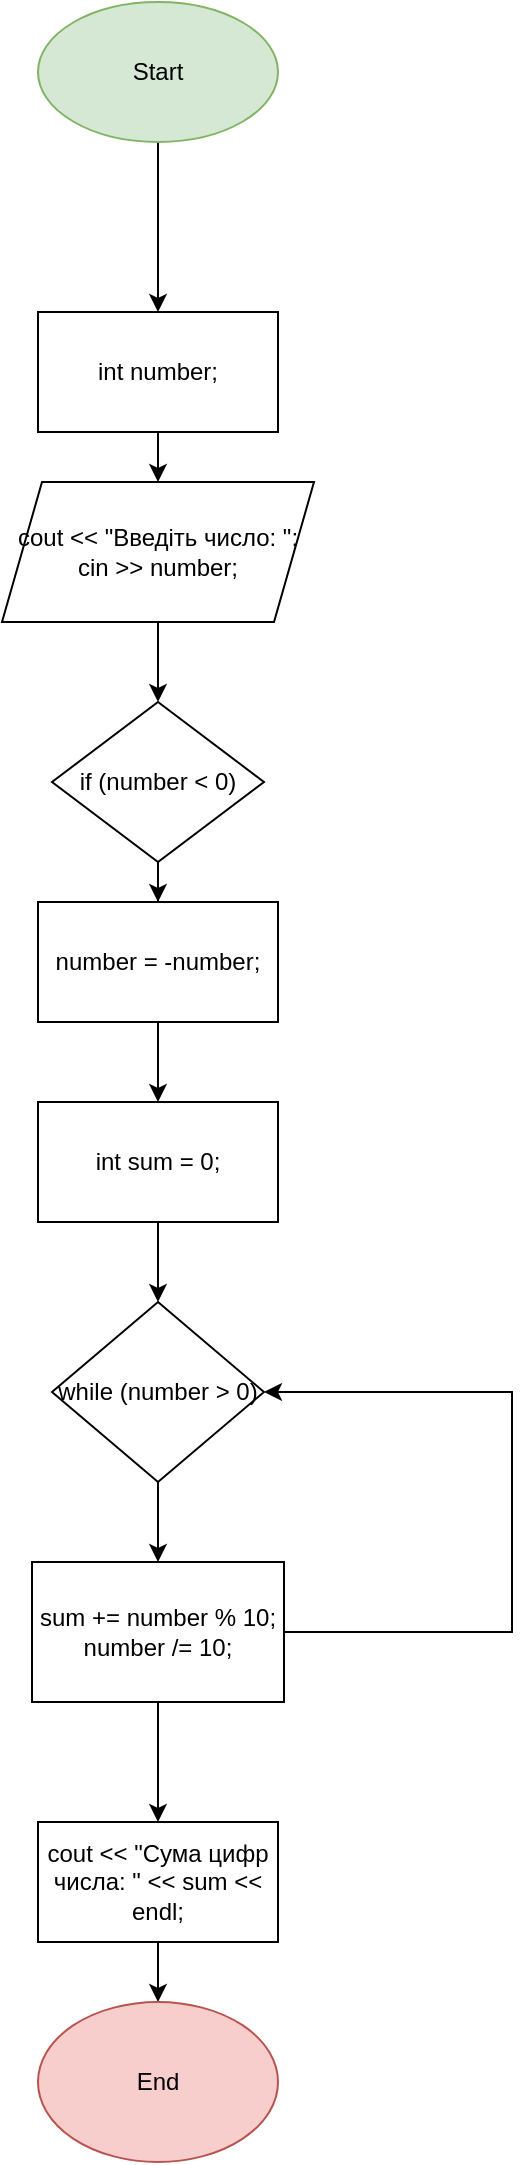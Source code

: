 <mxfile version="24.9.3">
  <diagram name="Сторінка-1" id="VE9j6jnPMMUFEDSMyhKw">
    <mxGraphModel grid="1" page="1" gridSize="10" guides="1" tooltips="1" connect="1" arrows="1" fold="1" pageScale="1" pageWidth="827" pageHeight="1169" math="0" shadow="0">
      <root>
        <mxCell id="0" />
        <mxCell id="1" parent="0" />
        <mxCell id="PBQv_WZdV8IFXyOSSWlH-5" value="" style="edgeStyle=orthogonalEdgeStyle;rounded=0;orthogonalLoop=1;jettySize=auto;html=1;" edge="1" parent="1" source="PBQv_WZdV8IFXyOSSWlH-1" target="PBQv_WZdV8IFXyOSSWlH-4">
          <mxGeometry relative="1" as="geometry" />
        </mxCell>
        <mxCell id="PBQv_WZdV8IFXyOSSWlH-1" value="Start" style="ellipse;whiteSpace=wrap;html=1;fillColor=#d5e8d4;strokeColor=#82b366;" vertex="1" parent="1">
          <mxGeometry x="354" y="10" width="120" height="70" as="geometry" />
        </mxCell>
        <mxCell id="PBQv_WZdV8IFXyOSSWlH-6" style="edgeStyle=orthogonalEdgeStyle;rounded=0;orthogonalLoop=1;jettySize=auto;html=1;" edge="1" parent="1" source="PBQv_WZdV8IFXyOSSWlH-4" target="PBQv_WZdV8IFXyOSSWlH-7">
          <mxGeometry relative="1" as="geometry">
            <mxPoint x="414" y="280" as="targetPoint" />
          </mxGeometry>
        </mxCell>
        <mxCell id="PBQv_WZdV8IFXyOSSWlH-4" value="int number;" style="whiteSpace=wrap;html=1;" vertex="1" parent="1">
          <mxGeometry x="354" y="165" width="120" height="60" as="geometry" />
        </mxCell>
        <mxCell id="PBQv_WZdV8IFXyOSSWlH-8" style="edgeStyle=orthogonalEdgeStyle;rounded=0;orthogonalLoop=1;jettySize=auto;html=1;" edge="1" parent="1" source="PBQv_WZdV8IFXyOSSWlH-7" target="PBQv_WZdV8IFXyOSSWlH-9">
          <mxGeometry relative="1" as="geometry">
            <mxPoint x="410" y="380" as="targetPoint" />
          </mxGeometry>
        </mxCell>
        <mxCell id="PBQv_WZdV8IFXyOSSWlH-7" value="cout &lt;&lt; &quot;Введіть число: &quot;; cin &gt;&gt; number;" style="shape=parallelogram;perimeter=parallelogramPerimeter;whiteSpace=wrap;html=1;fixedSize=1;" vertex="1" parent="1">
          <mxGeometry x="336" y="250" width="156" height="70" as="geometry" />
        </mxCell>
        <mxCell id="PBQv_WZdV8IFXyOSSWlH-10" style="edgeStyle=orthogonalEdgeStyle;rounded=0;orthogonalLoop=1;jettySize=auto;html=1;" edge="1" parent="1" source="PBQv_WZdV8IFXyOSSWlH-9" target="PBQv_WZdV8IFXyOSSWlH-11">
          <mxGeometry relative="1" as="geometry">
            <mxPoint x="414" y="490" as="targetPoint" />
          </mxGeometry>
        </mxCell>
        <mxCell id="PBQv_WZdV8IFXyOSSWlH-9" value="if (number &lt; 0)" style="rhombus;whiteSpace=wrap;html=1;" vertex="1" parent="1">
          <mxGeometry x="361" y="360" width="106" height="80" as="geometry" />
        </mxCell>
        <mxCell id="PBQv_WZdV8IFXyOSSWlH-12" style="edgeStyle=orthogonalEdgeStyle;rounded=0;orthogonalLoop=1;jettySize=auto;html=1;" edge="1" parent="1" source="PBQv_WZdV8IFXyOSSWlH-11" target="PBQv_WZdV8IFXyOSSWlH-13">
          <mxGeometry relative="1" as="geometry">
            <mxPoint x="414" y="560" as="targetPoint" />
          </mxGeometry>
        </mxCell>
        <mxCell id="PBQv_WZdV8IFXyOSSWlH-11" value="number = -number;" style="rounded=0;whiteSpace=wrap;html=1;" vertex="1" parent="1">
          <mxGeometry x="354" y="460" width="120" height="60" as="geometry" />
        </mxCell>
        <mxCell id="PBQv_WZdV8IFXyOSSWlH-15" style="edgeStyle=orthogonalEdgeStyle;rounded=0;orthogonalLoop=1;jettySize=auto;html=1;" edge="1" parent="1" source="PBQv_WZdV8IFXyOSSWlH-13" target="PBQv_WZdV8IFXyOSSWlH-16">
          <mxGeometry relative="1" as="geometry">
            <mxPoint x="414" y="670" as="targetPoint" />
          </mxGeometry>
        </mxCell>
        <mxCell id="PBQv_WZdV8IFXyOSSWlH-13" value="int sum = 0;" style="rounded=0;whiteSpace=wrap;html=1;" vertex="1" parent="1">
          <mxGeometry x="354" y="560" width="120" height="60" as="geometry" />
        </mxCell>
        <mxCell id="PBQv_WZdV8IFXyOSSWlH-17" style="edgeStyle=orthogonalEdgeStyle;rounded=0;orthogonalLoop=1;jettySize=auto;html=1;" edge="1" parent="1" source="PBQv_WZdV8IFXyOSSWlH-16" target="PBQv_WZdV8IFXyOSSWlH-18">
          <mxGeometry relative="1" as="geometry">
            <mxPoint x="414" y="800" as="targetPoint" />
          </mxGeometry>
        </mxCell>
        <mxCell id="PBQv_WZdV8IFXyOSSWlH-16" value="while (number &gt; 0)" style="rhombus;whiteSpace=wrap;html=1;" vertex="1" parent="1">
          <mxGeometry x="361" y="660" width="106" height="90" as="geometry" />
        </mxCell>
        <mxCell id="PBQv_WZdV8IFXyOSSWlH-19" style="edgeStyle=orthogonalEdgeStyle;rounded=0;orthogonalLoop=1;jettySize=auto;html=1;entryX=1;entryY=0.5;entryDx=0;entryDy=0;" edge="1" parent="1" source="PBQv_WZdV8IFXyOSSWlH-18" target="PBQv_WZdV8IFXyOSSWlH-16">
          <mxGeometry relative="1" as="geometry">
            <mxPoint x="590" y="680" as="targetPoint" />
            <Array as="points">
              <mxPoint x="591" y="825" />
              <mxPoint x="591" y="705" />
            </Array>
          </mxGeometry>
        </mxCell>
        <mxCell id="PBQv_WZdV8IFXyOSSWlH-20" style="edgeStyle=orthogonalEdgeStyle;rounded=0;orthogonalLoop=1;jettySize=auto;html=1;" edge="1" parent="1" source="PBQv_WZdV8IFXyOSSWlH-18" target="PBQv_WZdV8IFXyOSSWlH-21">
          <mxGeometry relative="1" as="geometry">
            <mxPoint x="414" y="950" as="targetPoint" />
          </mxGeometry>
        </mxCell>
        <mxCell id="PBQv_WZdV8IFXyOSSWlH-18" value="sum += number % 10; number /= 10;" style="rounded=0;whiteSpace=wrap;html=1;" vertex="1" parent="1">
          <mxGeometry x="351" y="790" width="126" height="70" as="geometry" />
        </mxCell>
        <mxCell id="PBQv_WZdV8IFXyOSSWlH-22" style="edgeStyle=orthogonalEdgeStyle;rounded=0;orthogonalLoop=1;jettySize=auto;html=1;" edge="1" parent="1" source="PBQv_WZdV8IFXyOSSWlH-21" target="PBQv_WZdV8IFXyOSSWlH-23">
          <mxGeometry relative="1" as="geometry">
            <mxPoint x="414" y="1050" as="targetPoint" />
          </mxGeometry>
        </mxCell>
        <mxCell id="PBQv_WZdV8IFXyOSSWlH-21" value="cout &lt;&lt; &quot;Сума цифр числа: &quot; &lt;&lt; sum &lt;&lt; endl;" style="rounded=0;whiteSpace=wrap;html=1;" vertex="1" parent="1">
          <mxGeometry x="354" y="920" width="120" height="60" as="geometry" />
        </mxCell>
        <mxCell id="PBQv_WZdV8IFXyOSSWlH-23" value="End" style="ellipse;whiteSpace=wrap;html=1;fillColor=#f8cecc;strokeColor=#b85450;" vertex="1" parent="1">
          <mxGeometry x="354" y="1010" width="120" height="80" as="geometry" />
        </mxCell>
      </root>
    </mxGraphModel>
  </diagram>
</mxfile>
